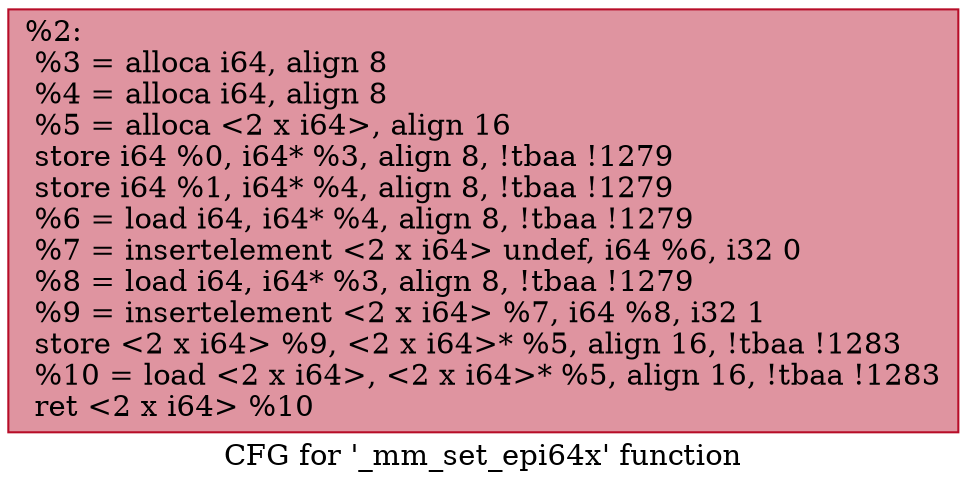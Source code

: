 digraph "CFG for '_mm_set_epi64x' function" {
	label="CFG for '_mm_set_epi64x' function";

	Node0x27c0090 [shape=record,color="#b70d28ff", style=filled, fillcolor="#b70d2870",label="{%2:\l  %3 = alloca i64, align 8\l  %4 = alloca i64, align 8\l  %5 = alloca \<2 x i64\>, align 16\l  store i64 %0, i64* %3, align 8, !tbaa !1279\l  store i64 %1, i64* %4, align 8, !tbaa !1279\l  %6 = load i64, i64* %4, align 8, !tbaa !1279\l  %7 = insertelement \<2 x i64\> undef, i64 %6, i32 0\l  %8 = load i64, i64* %3, align 8, !tbaa !1279\l  %9 = insertelement \<2 x i64\> %7, i64 %8, i32 1\l  store \<2 x i64\> %9, \<2 x i64\>* %5, align 16, !tbaa !1283\l  %10 = load \<2 x i64\>, \<2 x i64\>* %5, align 16, !tbaa !1283\l  ret \<2 x i64\> %10\l}"];
}
